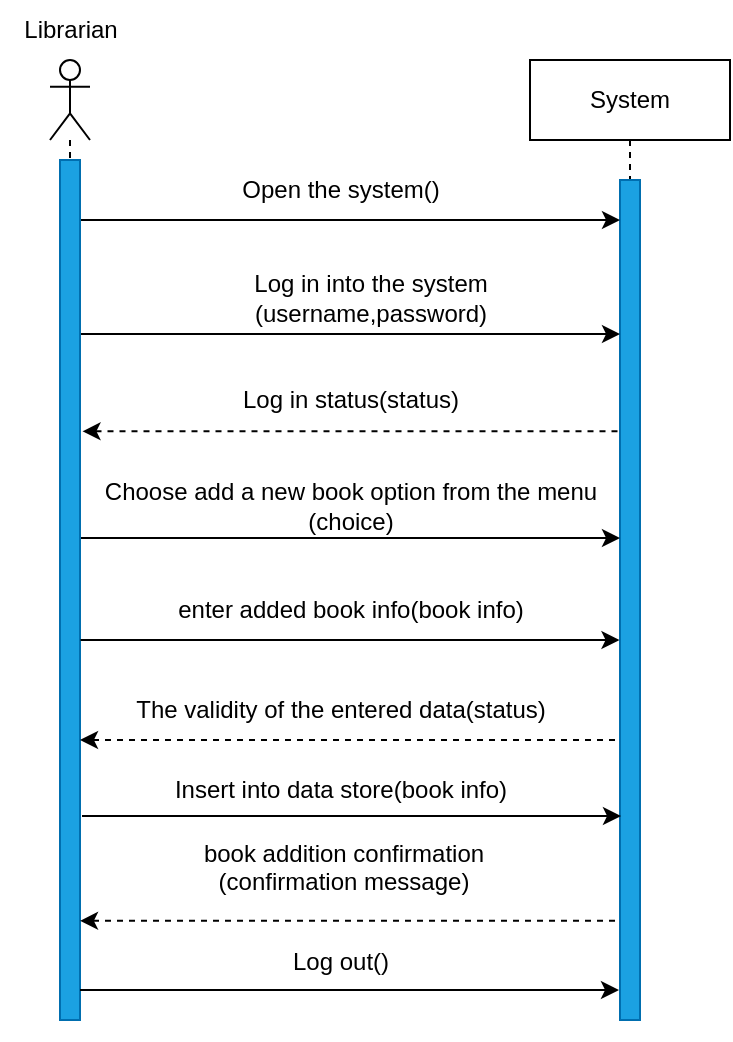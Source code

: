 <mxfile version="24.4.0" type="device">
  <diagram name="Page-1" id="cm-2u6j7JJmSpWIwPnKj">
    <mxGraphModel dx="493" dy="1448" grid="1" gridSize="10" guides="1" tooltips="1" connect="1" arrows="1" fold="1" page="1" pageScale="1" pageWidth="1169" pageHeight="827" math="0" shadow="0">
      <root>
        <mxCell id="0" />
        <mxCell id="1" parent="0" />
        <mxCell id="M_f3S78MXA4Xh-ykCnXI-35" value="" style="group" parent="1" vertex="1" connectable="0">
          <mxGeometry x="402" y="-673" width="365" height="520" as="geometry" />
        </mxCell>
        <mxCell id="M_f3S78MXA4Xh-ykCnXI-4" value="" style="shape=umlLifeline;perimeter=lifelinePerimeter;whiteSpace=wrap;html=1;container=1;dropTarget=0;collapsible=0;recursiveResize=0;outlineConnect=0;portConstraint=eastwest;newEdgeStyle={&quot;curved&quot;:0,&quot;rounded&quot;:0};participant=umlActor;" parent="M_f3S78MXA4Xh-ykCnXI-35" vertex="1">
          <mxGeometry x="25" y="30" width="20" height="460" as="geometry" />
        </mxCell>
        <mxCell id="M_f3S78MXA4Xh-ykCnXI-5" value="" style="html=1;points=[[0,0,0,0,5],[0,1,0,0,-5],[1,0,0,0,5],[1,1,0,0,-5]];perimeter=orthogonalPerimeter;outlineConnect=0;targetShapes=umlLifeline;portConstraint=eastwest;newEdgeStyle={&quot;curved&quot;:0,&quot;rounded&quot;:0};container=0;fillColor=#1ba1e2;fontColor=#ffffff;strokeColor=#006EAF;" parent="M_f3S78MXA4Xh-ykCnXI-4" vertex="1">
          <mxGeometry x="5" y="50" width="10" height="430" as="geometry" />
        </mxCell>
        <mxCell id="M_f3S78MXA4Xh-ykCnXI-6" value="System" style="shape=umlLifeline;perimeter=lifelinePerimeter;whiteSpace=wrap;html=1;container=0;dropTarget=0;collapsible=0;recursiveResize=0;outlineConnect=0;portConstraint=eastwest;newEdgeStyle={&quot;edgeStyle&quot;:&quot;elbowEdgeStyle&quot;,&quot;elbow&quot;:&quot;vertical&quot;,&quot;curved&quot;:0,&quot;rounded&quot;:0};" parent="M_f3S78MXA4Xh-ykCnXI-35" vertex="1">
          <mxGeometry x="265" y="30" width="100" height="340" as="geometry" />
        </mxCell>
        <mxCell id="M_f3S78MXA4Xh-ykCnXI-7" value="" style="html=1;points=[[0,0,0,0,5],[0,1,0,0,-5],[1,0,0,0,5],[1,1,0,0,-5]];perimeter=orthogonalPerimeter;outlineConnect=0;targetShapes=umlLifeline;portConstraint=eastwest;newEdgeStyle={&quot;curved&quot;:0,&quot;rounded&quot;:0};fillColor=#1ba1e2;container=0;fontColor=#ffffff;strokeColor=#006EAF;" parent="M_f3S78MXA4Xh-ykCnXI-35" vertex="1">
          <mxGeometry x="310" y="90" width="10" height="420" as="geometry" />
        </mxCell>
        <mxCell id="M_f3S78MXA4Xh-ykCnXI-9" value="Librarian" style="text;html=1;align=center;verticalAlign=middle;resizable=0;points=[];autosize=1;strokeColor=none;fillColor=none;" parent="M_f3S78MXA4Xh-ykCnXI-35" vertex="1">
          <mxGeometry width="70" height="30" as="geometry" />
        </mxCell>
        <mxCell id="M_f3S78MXA4Xh-ykCnXI-10" value="" style="endArrow=classic;html=1;rounded=0;" parent="M_f3S78MXA4Xh-ykCnXI-35" edge="1">
          <mxGeometry width="50" height="50" relative="1" as="geometry">
            <mxPoint x="40.5" y="110" as="sourcePoint" />
            <mxPoint x="310" y="110" as="targetPoint" />
          </mxGeometry>
        </mxCell>
        <mxCell id="M_f3S78MXA4Xh-ykCnXI-11" value="Open the system()" style="text;html=1;align=center;verticalAlign=middle;resizable=0;points=[];autosize=1;strokeColor=none;fillColor=none;" parent="M_f3S78MXA4Xh-ykCnXI-35" vertex="1">
          <mxGeometry x="110" y="80" width="120" height="30" as="geometry" />
        </mxCell>
        <mxCell id="M_f3S78MXA4Xh-ykCnXI-12" value="" style="endArrow=classic;html=1;rounded=0;" parent="M_f3S78MXA4Xh-ykCnXI-35" edge="1">
          <mxGeometry width="50" height="50" relative="1" as="geometry">
            <mxPoint x="40.5" y="269.0" as="sourcePoint" />
            <mxPoint x="310" y="269.0" as="targetPoint" />
          </mxGeometry>
        </mxCell>
        <mxCell id="M_f3S78MXA4Xh-ykCnXI-14" value="" style="endArrow=classic;html=1;rounded=0;" parent="M_f3S78MXA4Xh-ykCnXI-35" edge="1">
          <mxGeometry width="50" height="50" relative="1" as="geometry">
            <mxPoint x="40.5" y="167" as="sourcePoint" />
            <mxPoint x="310" y="167" as="targetPoint" />
          </mxGeometry>
        </mxCell>
        <mxCell id="M_f3S78MXA4Xh-ykCnXI-15" value="Log in into the system&lt;div&gt;(username,password)&lt;/div&gt;" style="text;html=1;align=center;verticalAlign=middle;resizable=0;points=[];autosize=1;strokeColor=none;fillColor=none;" parent="M_f3S78MXA4Xh-ykCnXI-35" vertex="1">
          <mxGeometry x="115" y="129" width="140" height="40" as="geometry" />
        </mxCell>
        <mxCell id="M_f3S78MXA4Xh-ykCnXI-16" value="" style="endArrow=classic;html=1;rounded=0;" parent="M_f3S78MXA4Xh-ykCnXI-35" edge="1">
          <mxGeometry width="50" height="50" relative="1" as="geometry">
            <mxPoint x="40" y="495" as="sourcePoint" />
            <mxPoint x="309.5" y="495" as="targetPoint" />
          </mxGeometry>
        </mxCell>
        <mxCell id="M_f3S78MXA4Xh-ykCnXI-17" value="Log out()" style="text;html=1;align=center;verticalAlign=middle;resizable=0;points=[];autosize=1;strokeColor=none;fillColor=none;" parent="M_f3S78MXA4Xh-ykCnXI-35" vertex="1">
          <mxGeometry x="135" y="466" width="70" height="30" as="geometry" />
        </mxCell>
        <mxCell id="M_f3S78MXA4Xh-ykCnXI-18" value="" style="html=1;labelBackgroundColor=#ffffff;startArrow=none;startFill=0;startSize=6;endArrow=classic;endFill=1;endSize=6;jettySize=auto;orthogonalLoop=1;strokeWidth=1;dashed=1;fontSize=14;rounded=0;" parent="M_f3S78MXA4Xh-ykCnXI-35" edge="1">
          <mxGeometry width="60" height="60" relative="1" as="geometry">
            <mxPoint x="308.75" y="215.66" as="sourcePoint" />
            <mxPoint x="41.25" y="215.66" as="targetPoint" />
          </mxGeometry>
        </mxCell>
        <mxCell id="M_f3S78MXA4Xh-ykCnXI-19" value="Log in status(status)" style="text;html=1;align=center;verticalAlign=middle;resizable=0;points=[];autosize=1;strokeColor=none;fillColor=none;" parent="M_f3S78MXA4Xh-ykCnXI-35" vertex="1">
          <mxGeometry x="110" y="185" width="130" height="30" as="geometry" />
        </mxCell>
        <mxCell id="M_f3S78MXA4Xh-ykCnXI-20" value="Choose add a new book&amp;nbsp;option from the menu&lt;div&gt;(choice)&lt;/div&gt;" style="text;html=1;align=center;verticalAlign=middle;resizable=0;points=[];autosize=1;strokeColor=none;fillColor=none;" parent="M_f3S78MXA4Xh-ykCnXI-35" vertex="1">
          <mxGeometry x="40" y="233" width="270" height="40" as="geometry" />
        </mxCell>
        <mxCell id="M_f3S78MXA4Xh-ykCnXI-21" value="" style="endArrow=classic;html=1;rounded=0;" parent="M_f3S78MXA4Xh-ykCnXI-35" edge="1">
          <mxGeometry width="50" height="50" relative="1" as="geometry">
            <mxPoint x="40.25" y="320" as="sourcePoint" />
            <mxPoint x="309.75" y="320" as="targetPoint" />
          </mxGeometry>
        </mxCell>
        <mxCell id="M_f3S78MXA4Xh-ykCnXI-22" value="enter added book info(book info)" style="text;html=1;align=center;verticalAlign=middle;resizable=0;points=[];autosize=1;strokeColor=none;fillColor=none;" parent="M_f3S78MXA4Xh-ykCnXI-35" vertex="1">
          <mxGeometry x="75" y="290" width="200" height="30" as="geometry" />
        </mxCell>
        <mxCell id="M_f3S78MXA4Xh-ykCnXI-32" value="" style="html=1;labelBackgroundColor=#ffffff;startArrow=none;startFill=0;startSize=6;endArrow=classic;endFill=1;endSize=6;jettySize=auto;orthogonalLoop=1;strokeWidth=1;dashed=1;fontSize=14;rounded=0;" parent="M_f3S78MXA4Xh-ykCnXI-35" edge="1">
          <mxGeometry width="60" height="60" relative="1" as="geometry">
            <mxPoint x="307.5" y="370" as="sourcePoint" />
            <mxPoint x="40" y="370" as="targetPoint" />
          </mxGeometry>
        </mxCell>
        <mxCell id="M_f3S78MXA4Xh-ykCnXI-33" value="The validity of the entered data(status)" style="text;html=1;align=center;verticalAlign=middle;resizable=0;points=[];autosize=1;strokeColor=none;fillColor=none;" parent="M_f3S78MXA4Xh-ykCnXI-35" vertex="1">
          <mxGeometry x="55" y="340" width="230" height="30" as="geometry" />
        </mxCell>
        <mxCell id="M_f3S78MXA4Xh-ykCnXI-34" value="Insert into data store(book info)" style="text;html=1;align=center;verticalAlign=middle;resizable=0;points=[];autosize=1;strokeColor=none;fillColor=none;" parent="M_f3S78MXA4Xh-ykCnXI-35" vertex="1">
          <mxGeometry x="75" y="380" width="190" height="30" as="geometry" />
        </mxCell>
        <mxCell id="M_f3S78MXA4Xh-ykCnXI-36" value="" style="html=1;labelBackgroundColor=#ffffff;startArrow=none;startFill=0;startSize=6;endArrow=classic;endFill=1;endSize=6;jettySize=auto;orthogonalLoop=1;strokeWidth=1;dashed=1;fontSize=14;rounded=0;" parent="M_f3S78MXA4Xh-ykCnXI-35" edge="1">
          <mxGeometry width="60" height="60" relative="1" as="geometry">
            <mxPoint x="307.5" y="460.43" as="sourcePoint" />
            <mxPoint x="40" y="460.43" as="targetPoint" />
          </mxGeometry>
        </mxCell>
        <mxCell id="M_f3S78MXA4Xh-ykCnXI-37" value="book addition confirmation&#xa;(confirmation message)" style="text;align=center;verticalAlign=middle;resizable=0;points=[];autosize=1;strokeColor=none;fillColor=none;" parent="M_f3S78MXA4Xh-ykCnXI-35" vertex="1">
          <mxGeometry x="92" y="413" width="160" height="40" as="geometry" />
        </mxCell>
        <mxCell id="p8lM1aR04rsXxCInc4S2-1" value="" style="endArrow=classic;html=1;rounded=0;" edge="1" parent="M_f3S78MXA4Xh-ykCnXI-35">
          <mxGeometry width="50" height="50" relative="1" as="geometry">
            <mxPoint x="41" y="408" as="sourcePoint" />
            <mxPoint x="310.5" y="408" as="targetPoint" />
          </mxGeometry>
        </mxCell>
      </root>
    </mxGraphModel>
  </diagram>
</mxfile>
